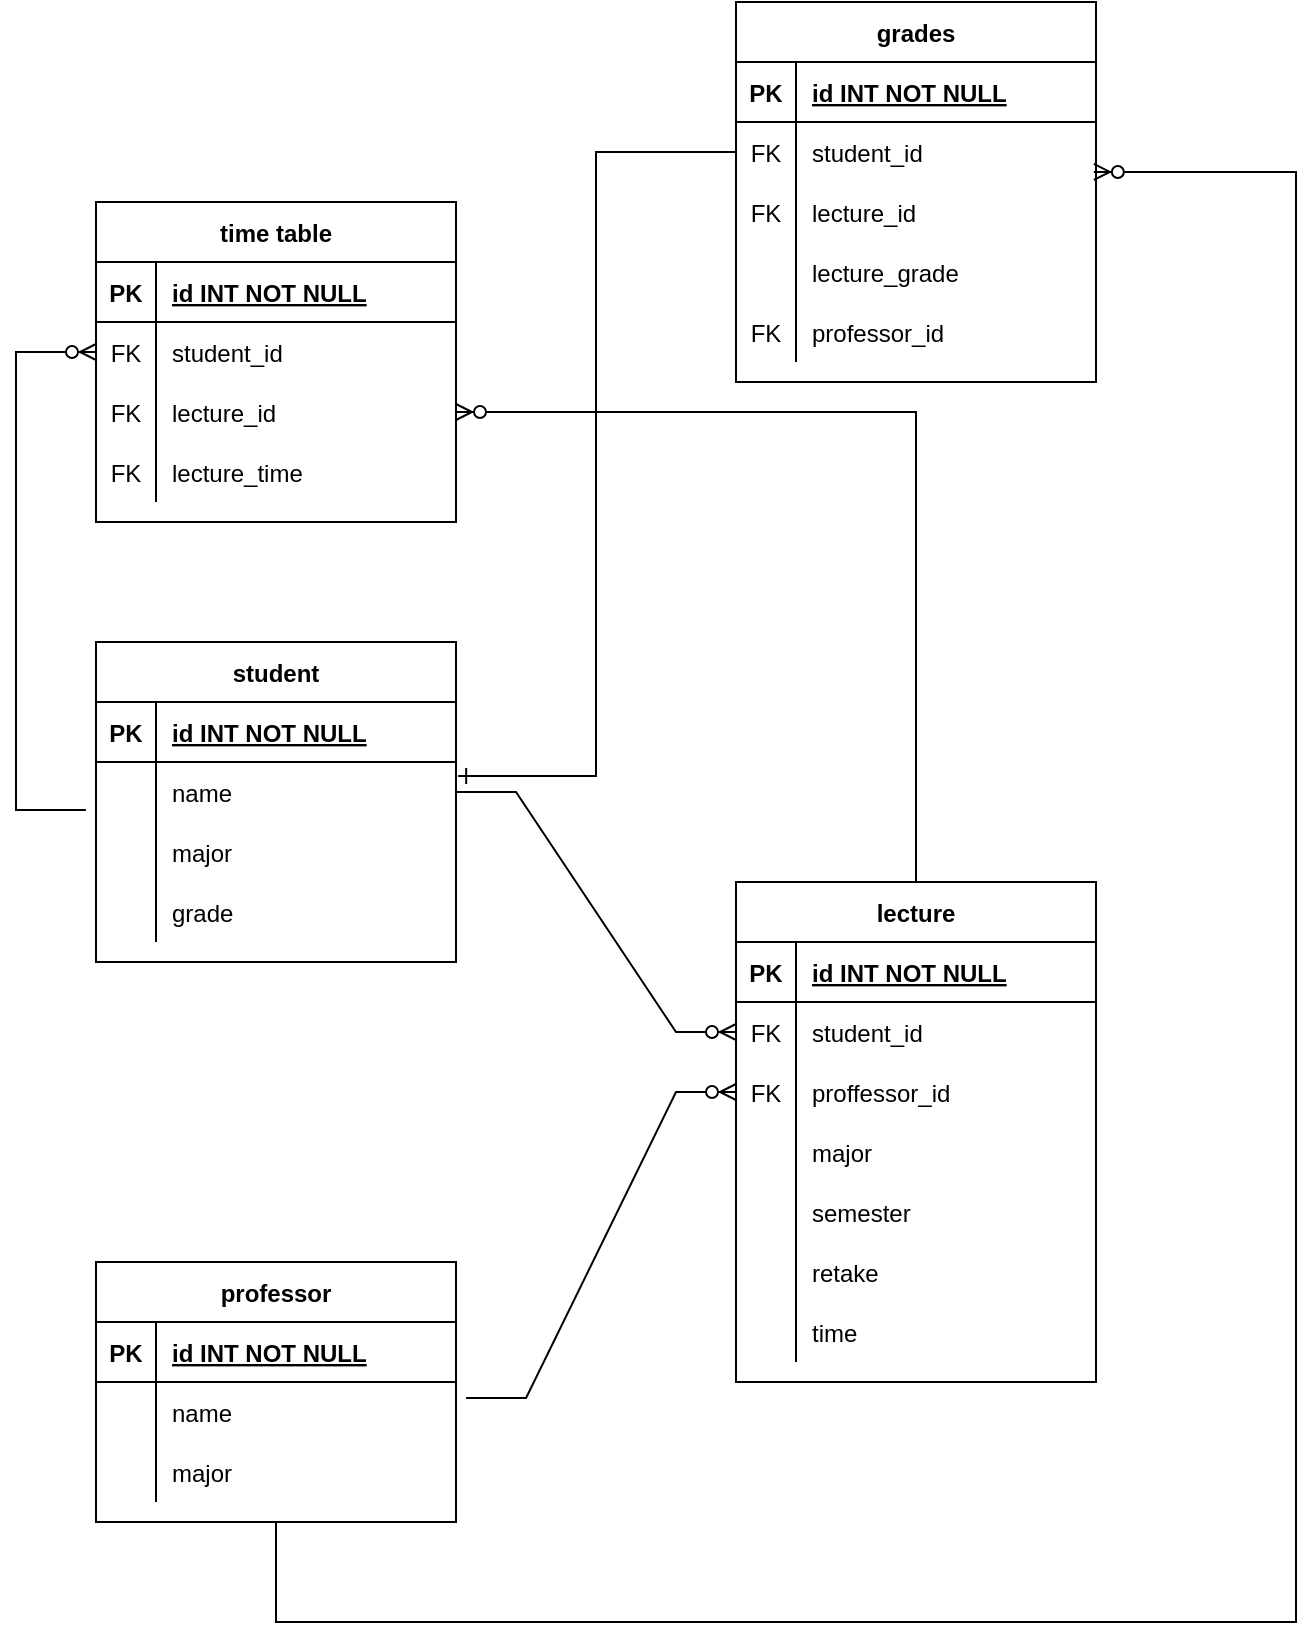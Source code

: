 <mxfile version="20.2.6" type="device"><diagram id="R2lEEEUBdFMjLlhIrx00" name="Page-1"><mxGraphModel dx="1673" dy="1996" grid="1" gridSize="10" guides="1" tooltips="1" connect="1" arrows="1" fold="1" page="1" pageScale="1" pageWidth="850" pageHeight="1100" math="0" shadow="0" extFonts="Permanent Marker^https://fonts.googleapis.com/css?family=Permanent+Marker"><root><mxCell id="0"/><mxCell id="1" parent="0"/><mxCell id="ddGy4gmo21T-ovB3p8Z2-1" value="student" style="shape=table;startSize=30;container=1;collapsible=1;childLayout=tableLayout;fixedRows=1;rowLines=0;fontStyle=1;align=center;resizeLast=1;" vertex="1" parent="1"><mxGeometry x="90" y="110" width="180" height="160" as="geometry"/></mxCell><mxCell id="ddGy4gmo21T-ovB3p8Z2-2" value="" style="shape=tableRow;horizontal=0;startSize=0;swimlaneHead=0;swimlaneBody=0;fillColor=none;collapsible=0;dropTarget=0;points=[[0,0.5],[1,0.5]];portConstraint=eastwest;top=0;left=0;right=0;bottom=1;" vertex="1" parent="ddGy4gmo21T-ovB3p8Z2-1"><mxGeometry y="30" width="180" height="30" as="geometry"/></mxCell><mxCell id="ddGy4gmo21T-ovB3p8Z2-3" value="PK" style="shape=partialRectangle;connectable=0;fillColor=none;top=0;left=0;bottom=0;right=0;fontStyle=1;overflow=hidden;" vertex="1" parent="ddGy4gmo21T-ovB3p8Z2-2"><mxGeometry width="30" height="30" as="geometry"><mxRectangle width="30" height="30" as="alternateBounds"/></mxGeometry></mxCell><mxCell id="ddGy4gmo21T-ovB3p8Z2-4" value="id INT NOT NULL" style="shape=partialRectangle;connectable=0;fillColor=none;top=0;left=0;bottom=0;right=0;align=left;spacingLeft=6;fontStyle=5;overflow=hidden;" vertex="1" parent="ddGy4gmo21T-ovB3p8Z2-2"><mxGeometry x="30" width="150" height="30" as="geometry"><mxRectangle width="150" height="30" as="alternateBounds"/></mxGeometry></mxCell><mxCell id="ddGy4gmo21T-ovB3p8Z2-5" value="" style="shape=tableRow;horizontal=0;startSize=0;swimlaneHead=0;swimlaneBody=0;fillColor=none;collapsible=0;dropTarget=0;points=[[0,0.5],[1,0.5]];portConstraint=eastwest;top=0;left=0;right=0;bottom=0;" vertex="1" parent="ddGy4gmo21T-ovB3p8Z2-1"><mxGeometry y="60" width="180" height="30" as="geometry"/></mxCell><mxCell id="ddGy4gmo21T-ovB3p8Z2-6" value="" style="shape=partialRectangle;connectable=0;fillColor=none;top=0;left=0;bottom=0;right=0;editable=1;overflow=hidden;" vertex="1" parent="ddGy4gmo21T-ovB3p8Z2-5"><mxGeometry width="30" height="30" as="geometry"><mxRectangle width="30" height="30" as="alternateBounds"/></mxGeometry></mxCell><mxCell id="ddGy4gmo21T-ovB3p8Z2-7" value="name" style="shape=partialRectangle;connectable=0;fillColor=none;top=0;left=0;bottom=0;right=0;align=left;spacingLeft=6;overflow=hidden;" vertex="1" parent="ddGy4gmo21T-ovB3p8Z2-5"><mxGeometry x="30" width="150" height="30" as="geometry"><mxRectangle width="150" height="30" as="alternateBounds"/></mxGeometry></mxCell><mxCell id="ddGy4gmo21T-ovB3p8Z2-8" value="" style="shape=tableRow;horizontal=0;startSize=0;swimlaneHead=0;swimlaneBody=0;fillColor=none;collapsible=0;dropTarget=0;points=[[0,0.5],[1,0.5]];portConstraint=eastwest;top=0;left=0;right=0;bottom=0;" vertex="1" parent="ddGy4gmo21T-ovB3p8Z2-1"><mxGeometry y="90" width="180" height="30" as="geometry"/></mxCell><mxCell id="ddGy4gmo21T-ovB3p8Z2-9" value="" style="shape=partialRectangle;connectable=0;fillColor=none;top=0;left=0;bottom=0;right=0;editable=1;overflow=hidden;" vertex="1" parent="ddGy4gmo21T-ovB3p8Z2-8"><mxGeometry width="30" height="30" as="geometry"><mxRectangle width="30" height="30" as="alternateBounds"/></mxGeometry></mxCell><mxCell id="ddGy4gmo21T-ovB3p8Z2-10" value="major" style="shape=partialRectangle;connectable=0;fillColor=none;top=0;left=0;bottom=0;right=0;align=left;spacingLeft=6;overflow=hidden;" vertex="1" parent="ddGy4gmo21T-ovB3p8Z2-8"><mxGeometry x="30" width="150" height="30" as="geometry"><mxRectangle width="150" height="30" as="alternateBounds"/></mxGeometry></mxCell><mxCell id="ddGy4gmo21T-ovB3p8Z2-11" value="" style="shape=tableRow;horizontal=0;startSize=0;swimlaneHead=0;swimlaneBody=0;fillColor=none;collapsible=0;dropTarget=0;points=[[0,0.5],[1,0.5]];portConstraint=eastwest;top=0;left=0;right=0;bottom=0;" vertex="1" parent="ddGy4gmo21T-ovB3p8Z2-1"><mxGeometry y="120" width="180" height="30" as="geometry"/></mxCell><mxCell id="ddGy4gmo21T-ovB3p8Z2-12" value="" style="shape=partialRectangle;connectable=0;fillColor=none;top=0;left=0;bottom=0;right=0;editable=1;overflow=hidden;" vertex="1" parent="ddGy4gmo21T-ovB3p8Z2-11"><mxGeometry width="30" height="30" as="geometry"><mxRectangle width="30" height="30" as="alternateBounds"/></mxGeometry></mxCell><mxCell id="ddGy4gmo21T-ovB3p8Z2-13" value="grade" style="shape=partialRectangle;connectable=0;fillColor=none;top=0;left=0;bottom=0;right=0;align=left;spacingLeft=6;overflow=hidden;" vertex="1" parent="ddGy4gmo21T-ovB3p8Z2-11"><mxGeometry x="30" width="150" height="30" as="geometry"><mxRectangle width="150" height="30" as="alternateBounds"/></mxGeometry></mxCell><mxCell id="ddGy4gmo21T-ovB3p8Z2-14" value="professor" style="shape=table;startSize=30;container=1;collapsible=1;childLayout=tableLayout;fixedRows=1;rowLines=0;fontStyle=1;align=center;resizeLast=1;" vertex="1" parent="1"><mxGeometry x="90" y="420" width="180" height="130" as="geometry"/></mxCell><mxCell id="ddGy4gmo21T-ovB3p8Z2-15" value="" style="shape=tableRow;horizontal=0;startSize=0;swimlaneHead=0;swimlaneBody=0;fillColor=none;collapsible=0;dropTarget=0;points=[[0,0.5],[1,0.5]];portConstraint=eastwest;top=0;left=0;right=0;bottom=1;" vertex="1" parent="ddGy4gmo21T-ovB3p8Z2-14"><mxGeometry y="30" width="180" height="30" as="geometry"/></mxCell><mxCell id="ddGy4gmo21T-ovB3p8Z2-16" value="PK" style="shape=partialRectangle;connectable=0;fillColor=none;top=0;left=0;bottom=0;right=0;fontStyle=1;overflow=hidden;" vertex="1" parent="ddGy4gmo21T-ovB3p8Z2-15"><mxGeometry width="30" height="30" as="geometry"><mxRectangle width="30" height="30" as="alternateBounds"/></mxGeometry></mxCell><mxCell id="ddGy4gmo21T-ovB3p8Z2-17" value="id INT NOT NULL" style="shape=partialRectangle;connectable=0;fillColor=none;top=0;left=0;bottom=0;right=0;align=left;spacingLeft=6;fontStyle=5;overflow=hidden;" vertex="1" parent="ddGy4gmo21T-ovB3p8Z2-15"><mxGeometry x="30" width="150" height="30" as="geometry"><mxRectangle width="150" height="30" as="alternateBounds"/></mxGeometry></mxCell><mxCell id="ddGy4gmo21T-ovB3p8Z2-18" value="" style="shape=tableRow;horizontal=0;startSize=0;swimlaneHead=0;swimlaneBody=0;fillColor=none;collapsible=0;dropTarget=0;points=[[0,0.5],[1,0.5]];portConstraint=eastwest;top=0;left=0;right=0;bottom=0;" vertex="1" parent="ddGy4gmo21T-ovB3p8Z2-14"><mxGeometry y="60" width="180" height="30" as="geometry"/></mxCell><mxCell id="ddGy4gmo21T-ovB3p8Z2-19" value="" style="shape=partialRectangle;connectable=0;fillColor=none;top=0;left=0;bottom=0;right=0;editable=1;overflow=hidden;" vertex="1" parent="ddGy4gmo21T-ovB3p8Z2-18"><mxGeometry width="30" height="30" as="geometry"><mxRectangle width="30" height="30" as="alternateBounds"/></mxGeometry></mxCell><mxCell id="ddGy4gmo21T-ovB3p8Z2-20" value="name" style="shape=partialRectangle;connectable=0;fillColor=none;top=0;left=0;bottom=0;right=0;align=left;spacingLeft=6;overflow=hidden;" vertex="1" parent="ddGy4gmo21T-ovB3p8Z2-18"><mxGeometry x="30" width="150" height="30" as="geometry"><mxRectangle width="150" height="30" as="alternateBounds"/></mxGeometry></mxCell><mxCell id="ddGy4gmo21T-ovB3p8Z2-21" value="" style="shape=tableRow;horizontal=0;startSize=0;swimlaneHead=0;swimlaneBody=0;fillColor=none;collapsible=0;dropTarget=0;points=[[0,0.5],[1,0.5]];portConstraint=eastwest;top=0;left=0;right=0;bottom=0;" vertex="1" parent="ddGy4gmo21T-ovB3p8Z2-14"><mxGeometry y="90" width="180" height="30" as="geometry"/></mxCell><mxCell id="ddGy4gmo21T-ovB3p8Z2-22" value="" style="shape=partialRectangle;connectable=0;fillColor=none;top=0;left=0;bottom=0;right=0;editable=1;overflow=hidden;" vertex="1" parent="ddGy4gmo21T-ovB3p8Z2-21"><mxGeometry width="30" height="30" as="geometry"><mxRectangle width="30" height="30" as="alternateBounds"/></mxGeometry></mxCell><mxCell id="ddGy4gmo21T-ovB3p8Z2-23" value="major" style="shape=partialRectangle;connectable=0;fillColor=none;top=0;left=0;bottom=0;right=0;align=left;spacingLeft=6;overflow=hidden;" vertex="1" parent="ddGy4gmo21T-ovB3p8Z2-21"><mxGeometry x="30" width="150" height="30" as="geometry"><mxRectangle width="150" height="30" as="alternateBounds"/></mxGeometry></mxCell><mxCell id="ddGy4gmo21T-ovB3p8Z2-27" value="lecture" style="shape=table;startSize=30;container=1;collapsible=1;childLayout=tableLayout;fixedRows=1;rowLines=0;fontStyle=1;align=center;resizeLast=1;" vertex="1" parent="1"><mxGeometry x="410" y="230" width="180" height="250" as="geometry"/></mxCell><mxCell id="ddGy4gmo21T-ovB3p8Z2-28" value="" style="shape=tableRow;horizontal=0;startSize=0;swimlaneHead=0;swimlaneBody=0;fillColor=none;collapsible=0;dropTarget=0;points=[[0,0.5],[1,0.5]];portConstraint=eastwest;top=0;left=0;right=0;bottom=1;" vertex="1" parent="ddGy4gmo21T-ovB3p8Z2-27"><mxGeometry y="30" width="180" height="30" as="geometry"/></mxCell><mxCell id="ddGy4gmo21T-ovB3p8Z2-29" value="PK" style="shape=partialRectangle;connectable=0;fillColor=none;top=0;left=0;bottom=0;right=0;fontStyle=1;overflow=hidden;" vertex="1" parent="ddGy4gmo21T-ovB3p8Z2-28"><mxGeometry width="30" height="30" as="geometry"><mxRectangle width="30" height="30" as="alternateBounds"/></mxGeometry></mxCell><mxCell id="ddGy4gmo21T-ovB3p8Z2-30" value="id INT NOT NULL" style="shape=partialRectangle;connectable=0;fillColor=none;top=0;left=0;bottom=0;right=0;align=left;spacingLeft=6;fontStyle=5;overflow=hidden;" vertex="1" parent="ddGy4gmo21T-ovB3p8Z2-28"><mxGeometry x="30" width="150" height="30" as="geometry"><mxRectangle width="150" height="30" as="alternateBounds"/></mxGeometry></mxCell><mxCell id="ddGy4gmo21T-ovB3p8Z2-31" value="" style="shape=tableRow;horizontal=0;startSize=0;swimlaneHead=0;swimlaneBody=0;fillColor=none;collapsible=0;dropTarget=0;points=[[0,0.5],[1,0.5]];portConstraint=eastwest;top=0;left=0;right=0;bottom=0;" vertex="1" parent="ddGy4gmo21T-ovB3p8Z2-27"><mxGeometry y="60" width="180" height="30" as="geometry"/></mxCell><mxCell id="ddGy4gmo21T-ovB3p8Z2-32" value="FK" style="shape=partialRectangle;connectable=0;fillColor=none;top=0;left=0;bottom=0;right=0;editable=1;overflow=hidden;" vertex="1" parent="ddGy4gmo21T-ovB3p8Z2-31"><mxGeometry width="30" height="30" as="geometry"><mxRectangle width="30" height="30" as="alternateBounds"/></mxGeometry></mxCell><mxCell id="ddGy4gmo21T-ovB3p8Z2-33" value="student_id" style="shape=partialRectangle;connectable=0;fillColor=none;top=0;left=0;bottom=0;right=0;align=left;spacingLeft=6;overflow=hidden;" vertex="1" parent="ddGy4gmo21T-ovB3p8Z2-31"><mxGeometry x="30" width="150" height="30" as="geometry"><mxRectangle width="150" height="30" as="alternateBounds"/></mxGeometry></mxCell><mxCell id="ddGy4gmo21T-ovB3p8Z2-34" value="" style="shape=tableRow;horizontal=0;startSize=0;swimlaneHead=0;swimlaneBody=0;fillColor=none;collapsible=0;dropTarget=0;points=[[0,0.5],[1,0.5]];portConstraint=eastwest;top=0;left=0;right=0;bottom=0;" vertex="1" parent="ddGy4gmo21T-ovB3p8Z2-27"><mxGeometry y="90" width="180" height="30" as="geometry"/></mxCell><mxCell id="ddGy4gmo21T-ovB3p8Z2-35" value="FK" style="shape=partialRectangle;connectable=0;fillColor=none;top=0;left=0;bottom=0;right=0;editable=1;overflow=hidden;" vertex="1" parent="ddGy4gmo21T-ovB3p8Z2-34"><mxGeometry width="30" height="30" as="geometry"><mxRectangle width="30" height="30" as="alternateBounds"/></mxGeometry></mxCell><mxCell id="ddGy4gmo21T-ovB3p8Z2-36" value="proffessor_id" style="shape=partialRectangle;connectable=0;fillColor=none;top=0;left=0;bottom=0;right=0;align=left;spacingLeft=6;overflow=hidden;" vertex="1" parent="ddGy4gmo21T-ovB3p8Z2-34"><mxGeometry x="30" width="150" height="30" as="geometry"><mxRectangle width="150" height="30" as="alternateBounds"/></mxGeometry></mxCell><mxCell id="ddGy4gmo21T-ovB3p8Z2-37" value="" style="shape=tableRow;horizontal=0;startSize=0;swimlaneHead=0;swimlaneBody=0;fillColor=none;collapsible=0;dropTarget=0;points=[[0,0.5],[1,0.5]];portConstraint=eastwest;top=0;left=0;right=0;bottom=0;" vertex="1" parent="ddGy4gmo21T-ovB3p8Z2-27"><mxGeometry y="120" width="180" height="30" as="geometry"/></mxCell><mxCell id="ddGy4gmo21T-ovB3p8Z2-38" value="" style="shape=partialRectangle;connectable=0;fillColor=none;top=0;left=0;bottom=0;right=0;editable=1;overflow=hidden;" vertex="1" parent="ddGy4gmo21T-ovB3p8Z2-37"><mxGeometry width="30" height="30" as="geometry"><mxRectangle width="30" height="30" as="alternateBounds"/></mxGeometry></mxCell><mxCell id="ddGy4gmo21T-ovB3p8Z2-39" value="major" style="shape=partialRectangle;connectable=0;fillColor=none;top=0;left=0;bottom=0;right=0;align=left;spacingLeft=6;overflow=hidden;" vertex="1" parent="ddGy4gmo21T-ovB3p8Z2-37"><mxGeometry x="30" width="150" height="30" as="geometry"><mxRectangle width="150" height="30" as="alternateBounds"/></mxGeometry></mxCell><mxCell id="ddGy4gmo21T-ovB3p8Z2-85" value="" style="shape=tableRow;horizontal=0;startSize=0;swimlaneHead=0;swimlaneBody=0;fillColor=none;collapsible=0;dropTarget=0;points=[[0,0.5],[1,0.5]];portConstraint=eastwest;top=0;left=0;right=0;bottom=0;" vertex="1" parent="ddGy4gmo21T-ovB3p8Z2-27"><mxGeometry y="150" width="180" height="30" as="geometry"/></mxCell><mxCell id="ddGy4gmo21T-ovB3p8Z2-86" value="" style="shape=partialRectangle;connectable=0;fillColor=none;top=0;left=0;bottom=0;right=0;editable=1;overflow=hidden;" vertex="1" parent="ddGy4gmo21T-ovB3p8Z2-85"><mxGeometry width="30" height="30" as="geometry"><mxRectangle width="30" height="30" as="alternateBounds"/></mxGeometry></mxCell><mxCell id="ddGy4gmo21T-ovB3p8Z2-87" value="semester" style="shape=partialRectangle;connectable=0;fillColor=none;top=0;left=0;bottom=0;right=0;align=left;spacingLeft=6;overflow=hidden;" vertex="1" parent="ddGy4gmo21T-ovB3p8Z2-85"><mxGeometry x="30" width="150" height="30" as="geometry"><mxRectangle width="150" height="30" as="alternateBounds"/></mxGeometry></mxCell><mxCell id="ddGy4gmo21T-ovB3p8Z2-103" value="" style="shape=tableRow;horizontal=0;startSize=0;swimlaneHead=0;swimlaneBody=0;fillColor=none;collapsible=0;dropTarget=0;points=[[0,0.5],[1,0.5]];portConstraint=eastwest;top=0;left=0;right=0;bottom=0;" vertex="1" parent="ddGy4gmo21T-ovB3p8Z2-27"><mxGeometry y="180" width="180" height="30" as="geometry"/></mxCell><mxCell id="ddGy4gmo21T-ovB3p8Z2-104" value="" style="shape=partialRectangle;connectable=0;fillColor=none;top=0;left=0;bottom=0;right=0;editable=1;overflow=hidden;" vertex="1" parent="ddGy4gmo21T-ovB3p8Z2-103"><mxGeometry width="30" height="30" as="geometry"><mxRectangle width="30" height="30" as="alternateBounds"/></mxGeometry></mxCell><mxCell id="ddGy4gmo21T-ovB3p8Z2-105" value="retake" style="shape=partialRectangle;connectable=0;fillColor=none;top=0;left=0;bottom=0;right=0;align=left;spacingLeft=6;overflow=hidden;" vertex="1" parent="ddGy4gmo21T-ovB3p8Z2-103"><mxGeometry x="30" width="150" height="30" as="geometry"><mxRectangle width="150" height="30" as="alternateBounds"/></mxGeometry></mxCell><mxCell id="ddGy4gmo21T-ovB3p8Z2-127" value="" style="shape=tableRow;horizontal=0;startSize=0;swimlaneHead=0;swimlaneBody=0;fillColor=none;collapsible=0;dropTarget=0;points=[[0,0.5],[1,0.5]];portConstraint=eastwest;top=0;left=0;right=0;bottom=0;" vertex="1" parent="ddGy4gmo21T-ovB3p8Z2-27"><mxGeometry y="210" width="180" height="30" as="geometry"/></mxCell><mxCell id="ddGy4gmo21T-ovB3p8Z2-128" value="" style="shape=partialRectangle;connectable=0;fillColor=none;top=0;left=0;bottom=0;right=0;editable=1;overflow=hidden;" vertex="1" parent="ddGy4gmo21T-ovB3p8Z2-127"><mxGeometry width="30" height="30" as="geometry"><mxRectangle width="30" height="30" as="alternateBounds"/></mxGeometry></mxCell><mxCell id="ddGy4gmo21T-ovB3p8Z2-129" value="time" style="shape=partialRectangle;connectable=0;fillColor=none;top=0;left=0;bottom=0;right=0;align=left;spacingLeft=6;overflow=hidden;" vertex="1" parent="ddGy4gmo21T-ovB3p8Z2-127"><mxGeometry x="30" width="150" height="30" as="geometry"><mxRectangle width="150" height="30" as="alternateBounds"/></mxGeometry></mxCell><mxCell id="ddGy4gmo21T-ovB3p8Z2-40" value="" style="shape=tableRow;horizontal=0;startSize=0;swimlaneHead=0;swimlaneBody=0;fillColor=none;collapsible=0;dropTarget=0;points=[[0,0.5],[1,0.5]];portConstraint=eastwest;top=0;left=0;right=0;bottom=0;" vertex="1" parent="1"><mxGeometry x="410" y="370" width="180" height="30" as="geometry"/></mxCell><mxCell id="ddGy4gmo21T-ovB3p8Z2-41" value="" style="shape=partialRectangle;connectable=0;fillColor=none;top=0;left=0;bottom=0;right=0;editable=1;overflow=hidden;" vertex="1" parent="ddGy4gmo21T-ovB3p8Z2-40"><mxGeometry width="30" height="30" as="geometry"><mxRectangle width="30" height="30" as="alternateBounds"/></mxGeometry></mxCell><mxCell id="ddGy4gmo21T-ovB3p8Z2-64" value="time table" style="shape=table;startSize=30;container=1;collapsible=1;childLayout=tableLayout;fixedRows=1;rowLines=0;fontStyle=1;align=center;resizeLast=1;" vertex="1" parent="1"><mxGeometry x="90" y="-110" width="180" height="160" as="geometry"/></mxCell><mxCell id="ddGy4gmo21T-ovB3p8Z2-65" value="" style="shape=tableRow;horizontal=0;startSize=0;swimlaneHead=0;swimlaneBody=0;fillColor=none;collapsible=0;dropTarget=0;points=[[0,0.5],[1,0.5]];portConstraint=eastwest;top=0;left=0;right=0;bottom=1;" vertex="1" parent="ddGy4gmo21T-ovB3p8Z2-64"><mxGeometry y="30" width="180" height="30" as="geometry"/></mxCell><mxCell id="ddGy4gmo21T-ovB3p8Z2-66" value="PK" style="shape=partialRectangle;connectable=0;fillColor=none;top=0;left=0;bottom=0;right=0;fontStyle=1;overflow=hidden;" vertex="1" parent="ddGy4gmo21T-ovB3p8Z2-65"><mxGeometry width="30" height="30" as="geometry"><mxRectangle width="30" height="30" as="alternateBounds"/></mxGeometry></mxCell><mxCell id="ddGy4gmo21T-ovB3p8Z2-67" value="id INT NOT NULL" style="shape=partialRectangle;connectable=0;fillColor=none;top=0;left=0;bottom=0;right=0;align=left;spacingLeft=6;fontStyle=5;overflow=hidden;" vertex="1" parent="ddGy4gmo21T-ovB3p8Z2-65"><mxGeometry x="30" width="150" height="30" as="geometry"><mxRectangle width="150" height="30" as="alternateBounds"/></mxGeometry></mxCell><mxCell id="ddGy4gmo21T-ovB3p8Z2-68" value="" style="shape=tableRow;horizontal=0;startSize=0;swimlaneHead=0;swimlaneBody=0;fillColor=none;collapsible=0;dropTarget=0;points=[[0,0.5],[1,0.5]];portConstraint=eastwest;top=0;left=0;right=0;bottom=0;" vertex="1" parent="ddGy4gmo21T-ovB3p8Z2-64"><mxGeometry y="60" width="180" height="30" as="geometry"/></mxCell><mxCell id="ddGy4gmo21T-ovB3p8Z2-69" value="FK" style="shape=partialRectangle;connectable=0;fillColor=none;top=0;left=0;bottom=0;right=0;editable=1;overflow=hidden;" vertex="1" parent="ddGy4gmo21T-ovB3p8Z2-68"><mxGeometry width="30" height="30" as="geometry"><mxRectangle width="30" height="30" as="alternateBounds"/></mxGeometry></mxCell><mxCell id="ddGy4gmo21T-ovB3p8Z2-70" value="student_id" style="shape=partialRectangle;connectable=0;fillColor=none;top=0;left=0;bottom=0;right=0;align=left;spacingLeft=6;overflow=hidden;" vertex="1" parent="ddGy4gmo21T-ovB3p8Z2-68"><mxGeometry x="30" width="150" height="30" as="geometry"><mxRectangle width="150" height="30" as="alternateBounds"/></mxGeometry></mxCell><mxCell id="ddGy4gmo21T-ovB3p8Z2-71" value="" style="shape=tableRow;horizontal=0;startSize=0;swimlaneHead=0;swimlaneBody=0;fillColor=none;collapsible=0;dropTarget=0;points=[[0,0.5],[1,0.5]];portConstraint=eastwest;top=0;left=0;right=0;bottom=0;" vertex="1" parent="ddGy4gmo21T-ovB3p8Z2-64"><mxGeometry y="90" width="180" height="30" as="geometry"/></mxCell><mxCell id="ddGy4gmo21T-ovB3p8Z2-72" value="FK" style="shape=partialRectangle;connectable=0;fillColor=none;top=0;left=0;bottom=0;right=0;editable=1;overflow=hidden;" vertex="1" parent="ddGy4gmo21T-ovB3p8Z2-71"><mxGeometry width="30" height="30" as="geometry"><mxRectangle width="30" height="30" as="alternateBounds"/></mxGeometry></mxCell><mxCell id="ddGy4gmo21T-ovB3p8Z2-73" value="lecture_id" style="shape=partialRectangle;connectable=0;fillColor=none;top=0;left=0;bottom=0;right=0;align=left;spacingLeft=6;overflow=hidden;" vertex="1" parent="ddGy4gmo21T-ovB3p8Z2-71"><mxGeometry x="30" width="150" height="30" as="geometry"><mxRectangle width="150" height="30" as="alternateBounds"/></mxGeometry></mxCell><mxCell id="ddGy4gmo21T-ovB3p8Z2-74" value="" style="shape=tableRow;horizontal=0;startSize=0;swimlaneHead=0;swimlaneBody=0;fillColor=none;collapsible=0;dropTarget=0;points=[[0,0.5],[1,0.5]];portConstraint=eastwest;top=0;left=0;right=0;bottom=0;" vertex="1" parent="ddGy4gmo21T-ovB3p8Z2-64"><mxGeometry y="120" width="180" height="30" as="geometry"/></mxCell><mxCell id="ddGy4gmo21T-ovB3p8Z2-75" value="FK" style="shape=partialRectangle;connectable=0;fillColor=none;top=0;left=0;bottom=0;right=0;editable=1;overflow=hidden;" vertex="1" parent="ddGy4gmo21T-ovB3p8Z2-74"><mxGeometry width="30" height="30" as="geometry"><mxRectangle width="30" height="30" as="alternateBounds"/></mxGeometry></mxCell><mxCell id="ddGy4gmo21T-ovB3p8Z2-76" value="lecture_time" style="shape=partialRectangle;connectable=0;fillColor=none;top=0;left=0;bottom=0;right=0;align=left;spacingLeft=6;overflow=hidden;" vertex="1" parent="ddGy4gmo21T-ovB3p8Z2-74"><mxGeometry x="30" width="150" height="30" as="geometry"><mxRectangle width="150" height="30" as="alternateBounds"/></mxGeometry></mxCell><mxCell id="ddGy4gmo21T-ovB3p8Z2-106" value="" style="edgeStyle=entityRelationEdgeStyle;fontSize=12;html=1;endArrow=ERzeroToMany;endFill=1;rounded=0;exitX=1;exitY=0.5;exitDx=0;exitDy=0;" edge="1" parent="1" source="ddGy4gmo21T-ovB3p8Z2-5" target="ddGy4gmo21T-ovB3p8Z2-31"><mxGeometry width="100" height="100" relative="1" as="geometry"><mxPoint x="370" y="310" as="sourcePoint"/><mxPoint x="470" y="210" as="targetPoint"/></mxGeometry></mxCell><mxCell id="ddGy4gmo21T-ovB3p8Z2-107" value="" style="edgeStyle=entityRelationEdgeStyle;fontSize=12;html=1;endArrow=ERzeroToMany;endFill=1;rounded=0;exitX=1.028;exitY=0.267;exitDx=0;exitDy=0;exitPerimeter=0;entryX=0;entryY=0.5;entryDx=0;entryDy=0;" edge="1" parent="1" source="ddGy4gmo21T-ovB3p8Z2-18" target="ddGy4gmo21T-ovB3p8Z2-34"><mxGeometry width="100" height="100" relative="1" as="geometry"><mxPoint x="380" y="120" as="sourcePoint"/><mxPoint x="480" y="20" as="targetPoint"/></mxGeometry></mxCell><mxCell id="ddGy4gmo21T-ovB3p8Z2-130" value="" style="edgeStyle=orthogonalEdgeStyle;fontSize=12;html=1;endArrow=ERzeroToMany;endFill=1;rounded=0;exitX=0.5;exitY=0;exitDx=0;exitDy=0;entryX=1;entryY=0.5;entryDx=0;entryDy=0;" edge="1" parent="1" source="ddGy4gmo21T-ovB3p8Z2-27" target="ddGy4gmo21T-ovB3p8Z2-71"><mxGeometry width="100" height="100" relative="1" as="geometry"><mxPoint x="470" y="140" as="sourcePoint"/><mxPoint x="570" y="40" as="targetPoint"/></mxGeometry></mxCell><mxCell id="ddGy4gmo21T-ovB3p8Z2-131" value="" style="edgeStyle=orthogonalEdgeStyle;fontSize=12;html=1;endArrow=ERzeroToMany;endFill=1;rounded=0;exitX=-0.028;exitY=0.8;exitDx=0;exitDy=0;exitPerimeter=0;entryX=0;entryY=0.5;entryDx=0;entryDy=0;" edge="1" parent="1" source="ddGy4gmo21T-ovB3p8Z2-5" target="ddGy4gmo21T-ovB3p8Z2-68"><mxGeometry width="100" height="100" relative="1" as="geometry"><mxPoint x="-60" y="170" as="sourcePoint"/><mxPoint x="40" y="70" as="targetPoint"/><Array as="points"><mxPoint x="50" y="194"/><mxPoint x="50" y="-35"/></Array></mxGeometry></mxCell><mxCell id="ddGy4gmo21T-ovB3p8Z2-132" value="grades" style="shape=table;startSize=30;container=1;collapsible=1;childLayout=tableLayout;fixedRows=1;rowLines=0;fontStyle=1;align=center;resizeLast=1;" vertex="1" parent="1"><mxGeometry x="410" y="-210" width="180" height="190" as="geometry"/></mxCell><mxCell id="ddGy4gmo21T-ovB3p8Z2-133" value="" style="shape=tableRow;horizontal=0;startSize=0;swimlaneHead=0;swimlaneBody=0;fillColor=none;collapsible=0;dropTarget=0;points=[[0,0.5],[1,0.5]];portConstraint=eastwest;top=0;left=0;right=0;bottom=1;" vertex="1" parent="ddGy4gmo21T-ovB3p8Z2-132"><mxGeometry y="30" width="180" height="30" as="geometry"/></mxCell><mxCell id="ddGy4gmo21T-ovB3p8Z2-134" value="PK" style="shape=partialRectangle;connectable=0;fillColor=none;top=0;left=0;bottom=0;right=0;fontStyle=1;overflow=hidden;" vertex="1" parent="ddGy4gmo21T-ovB3p8Z2-133"><mxGeometry width="30" height="30" as="geometry"><mxRectangle width="30" height="30" as="alternateBounds"/></mxGeometry></mxCell><mxCell id="ddGy4gmo21T-ovB3p8Z2-135" value="id INT NOT NULL" style="shape=partialRectangle;connectable=0;fillColor=none;top=0;left=0;bottom=0;right=0;align=left;spacingLeft=6;fontStyle=5;overflow=hidden;" vertex="1" parent="ddGy4gmo21T-ovB3p8Z2-133"><mxGeometry x="30" width="150" height="30" as="geometry"><mxRectangle width="150" height="30" as="alternateBounds"/></mxGeometry></mxCell><mxCell id="ddGy4gmo21T-ovB3p8Z2-136" value="" style="shape=tableRow;horizontal=0;startSize=0;swimlaneHead=0;swimlaneBody=0;fillColor=none;collapsible=0;dropTarget=0;points=[[0,0.5],[1,0.5]];portConstraint=eastwest;top=0;left=0;right=0;bottom=0;" vertex="1" parent="ddGy4gmo21T-ovB3p8Z2-132"><mxGeometry y="60" width="180" height="30" as="geometry"/></mxCell><mxCell id="ddGy4gmo21T-ovB3p8Z2-137" value="FK" style="shape=partialRectangle;connectable=0;fillColor=none;top=0;left=0;bottom=0;right=0;editable=1;overflow=hidden;" vertex="1" parent="ddGy4gmo21T-ovB3p8Z2-136"><mxGeometry width="30" height="30" as="geometry"><mxRectangle width="30" height="30" as="alternateBounds"/></mxGeometry></mxCell><mxCell id="ddGy4gmo21T-ovB3p8Z2-138" value="student_id" style="shape=partialRectangle;connectable=0;fillColor=none;top=0;left=0;bottom=0;right=0;align=left;spacingLeft=6;overflow=hidden;" vertex="1" parent="ddGy4gmo21T-ovB3p8Z2-136"><mxGeometry x="30" width="150" height="30" as="geometry"><mxRectangle width="150" height="30" as="alternateBounds"/></mxGeometry></mxCell><mxCell id="ddGy4gmo21T-ovB3p8Z2-139" value="" style="shape=tableRow;horizontal=0;startSize=0;swimlaneHead=0;swimlaneBody=0;fillColor=none;collapsible=0;dropTarget=0;points=[[0,0.5],[1,0.5]];portConstraint=eastwest;top=0;left=0;right=0;bottom=0;" vertex="1" parent="ddGy4gmo21T-ovB3p8Z2-132"><mxGeometry y="90" width="180" height="30" as="geometry"/></mxCell><mxCell id="ddGy4gmo21T-ovB3p8Z2-140" value="FK" style="shape=partialRectangle;connectable=0;fillColor=none;top=0;left=0;bottom=0;right=0;editable=1;overflow=hidden;" vertex="1" parent="ddGy4gmo21T-ovB3p8Z2-139"><mxGeometry width="30" height="30" as="geometry"><mxRectangle width="30" height="30" as="alternateBounds"/></mxGeometry></mxCell><mxCell id="ddGy4gmo21T-ovB3p8Z2-141" value="lecture_id" style="shape=partialRectangle;connectable=0;fillColor=none;top=0;left=0;bottom=0;right=0;align=left;spacingLeft=6;overflow=hidden;" vertex="1" parent="ddGy4gmo21T-ovB3p8Z2-139"><mxGeometry x="30" width="150" height="30" as="geometry"><mxRectangle width="150" height="30" as="alternateBounds"/></mxGeometry></mxCell><mxCell id="ddGy4gmo21T-ovB3p8Z2-142" value="" style="shape=tableRow;horizontal=0;startSize=0;swimlaneHead=0;swimlaneBody=0;fillColor=none;collapsible=0;dropTarget=0;points=[[0,0.5],[1,0.5]];portConstraint=eastwest;top=0;left=0;right=0;bottom=0;" vertex="1" parent="ddGy4gmo21T-ovB3p8Z2-132"><mxGeometry y="120" width="180" height="30" as="geometry"/></mxCell><mxCell id="ddGy4gmo21T-ovB3p8Z2-143" value="" style="shape=partialRectangle;connectable=0;fillColor=none;top=0;left=0;bottom=0;right=0;editable=1;overflow=hidden;" vertex="1" parent="ddGy4gmo21T-ovB3p8Z2-142"><mxGeometry width="30" height="30" as="geometry"><mxRectangle width="30" height="30" as="alternateBounds"/></mxGeometry></mxCell><mxCell id="ddGy4gmo21T-ovB3p8Z2-144" value="lecture_grade" style="shape=partialRectangle;connectable=0;fillColor=none;top=0;left=0;bottom=0;right=0;align=left;spacingLeft=6;overflow=hidden;" vertex="1" parent="ddGy4gmo21T-ovB3p8Z2-142"><mxGeometry x="30" width="150" height="30" as="geometry"><mxRectangle width="150" height="30" as="alternateBounds"/></mxGeometry></mxCell><mxCell id="ddGy4gmo21T-ovB3p8Z2-147" value="" style="shape=tableRow;horizontal=0;startSize=0;swimlaneHead=0;swimlaneBody=0;fillColor=none;collapsible=0;dropTarget=0;points=[[0,0.5],[1,0.5]];portConstraint=eastwest;top=0;left=0;right=0;bottom=0;" vertex="1" parent="ddGy4gmo21T-ovB3p8Z2-132"><mxGeometry y="150" width="180" height="30" as="geometry"/></mxCell><mxCell id="ddGy4gmo21T-ovB3p8Z2-148" value="FK" style="shape=partialRectangle;connectable=0;fillColor=none;top=0;left=0;bottom=0;right=0;editable=1;overflow=hidden;" vertex="1" parent="ddGy4gmo21T-ovB3p8Z2-147"><mxGeometry width="30" height="30" as="geometry"><mxRectangle width="30" height="30" as="alternateBounds"/></mxGeometry></mxCell><mxCell id="ddGy4gmo21T-ovB3p8Z2-149" value="professor_id" style="shape=partialRectangle;connectable=0;fillColor=none;top=0;left=0;bottom=0;right=0;align=left;spacingLeft=6;overflow=hidden;" vertex="1" parent="ddGy4gmo21T-ovB3p8Z2-147"><mxGeometry x="30" width="150" height="30" as="geometry"><mxRectangle width="150" height="30" as="alternateBounds"/></mxGeometry></mxCell><mxCell id="ddGy4gmo21T-ovB3p8Z2-145" value="" style="edgeStyle=orthogonalEdgeStyle;fontSize=12;html=1;endArrow=ERzeroToMany;endFill=1;rounded=0;exitX=0.5;exitY=1;exitDx=0;exitDy=0;entryX=0.994;entryY=-0.167;entryDx=0;entryDy=0;entryPerimeter=0;" edge="1" parent="1" source="ddGy4gmo21T-ovB3p8Z2-14" target="ddGy4gmo21T-ovB3p8Z2-139"><mxGeometry width="100" height="100" relative="1" as="geometry"><mxPoint x="250" y="600" as="sourcePoint"/><mxPoint x="670" y="40" as="targetPoint"/><Array as="points"><mxPoint x="180" y="600"/><mxPoint x="690" y="600"/><mxPoint x="690" y="-125"/></Array></mxGeometry></mxCell><mxCell id="ddGy4gmo21T-ovB3p8Z2-146" value="" style="edgeStyle=orthogonalEdgeStyle;fontSize=12;html=1;endArrow=ERone;endFill=1;rounded=0;exitX=0;exitY=0.5;exitDx=0;exitDy=0;entryX=1.006;entryY=0.233;entryDx=0;entryDy=0;entryPerimeter=0;" edge="1" parent="1" source="ddGy4gmo21T-ovB3p8Z2-136" target="ddGy4gmo21T-ovB3p8Z2-5"><mxGeometry width="100" height="100" relative="1" as="geometry"><mxPoint x="370" y="110" as="sourcePoint"/><mxPoint x="470" y="10" as="targetPoint"/></mxGeometry></mxCell></root></mxGraphModel></diagram></mxfile>